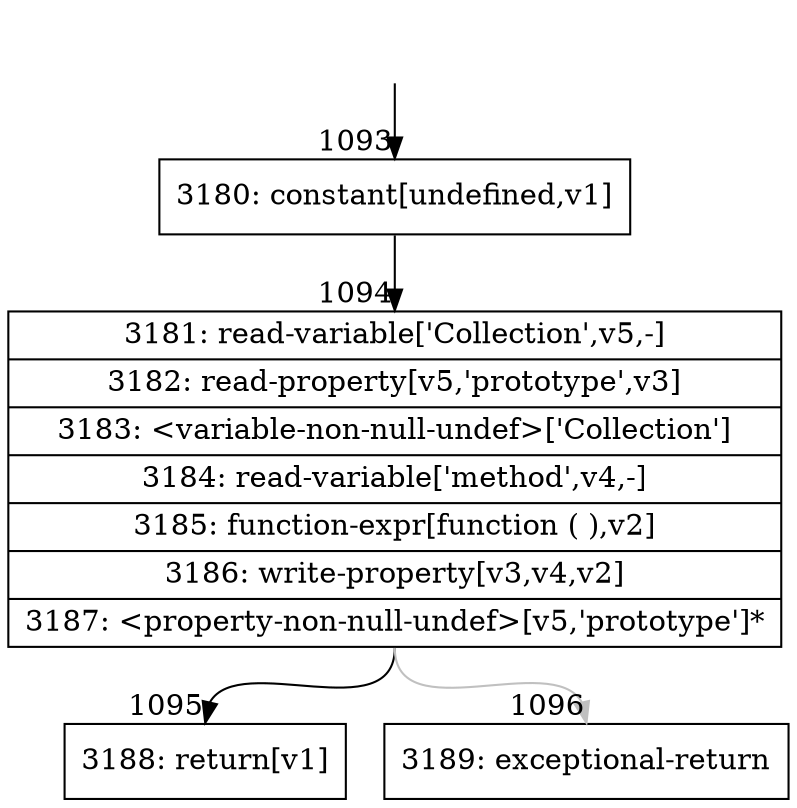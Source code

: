 digraph {
rankdir="TD"
BB_entry76[shape=none,label=""];
BB_entry76 -> BB1093 [tailport=s, headport=n, headlabel="    1093"]
BB1093 [shape=record label="{3180: constant[undefined,v1]}" ] 
BB1093 -> BB1094 [tailport=s, headport=n, headlabel="      1094"]
BB1094 [shape=record label="{3181: read-variable['Collection',v5,-]|3182: read-property[v5,'prototype',v3]|3183: \<variable-non-null-undef\>['Collection']|3184: read-variable['method',v4,-]|3185: function-expr[function ( ),v2]|3186: write-property[v3,v4,v2]|3187: \<property-non-null-undef\>[v5,'prototype']*}" ] 
BB1094 -> BB1095 [tailport=s, headport=n, headlabel="      1095"]
BB1094 -> BB1096 [tailport=s, headport=n, color=gray, headlabel="      1096"]
BB1095 [shape=record label="{3188: return[v1]}" ] 
BB1096 [shape=record label="{3189: exceptional-return}" ] 
//#$~ 964
}
